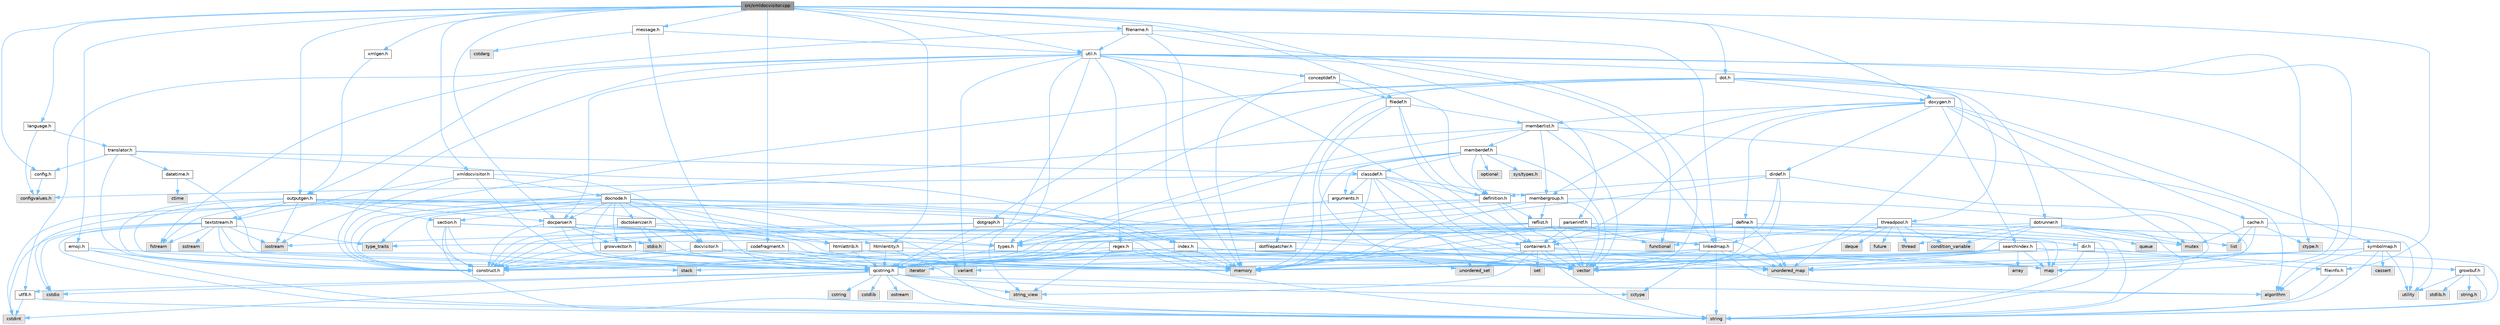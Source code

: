 digraph "src/xmldocvisitor.cpp"
{
 // INTERACTIVE_SVG=YES
 // LATEX_PDF_SIZE
  bgcolor="transparent";
  edge [fontname=Helvetica,fontsize=10,labelfontname=Helvetica,labelfontsize=10];
  node [fontname=Helvetica,fontsize=10,shape=box,height=0.2,width=0.4];
  Node1 [id="Node000001",label="src/xmldocvisitor.cpp",height=0.2,width=0.4,color="gray40", fillcolor="grey60", style="filled", fontcolor="black",tooltip=" "];
  Node1 -> Node2 [id="edge1_Node000001_Node000002",color="steelblue1",style="solid",tooltip=" "];
  Node2 [id="Node000002",label="xmldocvisitor.h",height=0.2,width=0.4,color="grey40", fillcolor="white", style="filled",URL="$df/d2b/xmldocvisitor_8h.html",tooltip=" "];
  Node2 -> Node3 [id="edge2_Node000002_Node000003",color="steelblue1",style="solid",tooltip=" "];
  Node3 [id="Node000003",label="iostream",height=0.2,width=0.4,color="grey60", fillcolor="#E0E0E0", style="filled",tooltip=" "];
  Node2 -> Node4 [id="edge3_Node000002_Node000004",color="steelblue1",style="solid",tooltip=" "];
  Node4 [id="Node000004",label="qcstring.h",height=0.2,width=0.4,color="grey40", fillcolor="white", style="filled",URL="$d7/d5c/qcstring_8h.html",tooltip=" "];
  Node4 -> Node5 [id="edge4_Node000004_Node000005",color="steelblue1",style="solid",tooltip=" "];
  Node5 [id="Node000005",label="string",height=0.2,width=0.4,color="grey60", fillcolor="#E0E0E0", style="filled",tooltip=" "];
  Node4 -> Node6 [id="edge5_Node000004_Node000006",color="steelblue1",style="solid",tooltip=" "];
  Node6 [id="Node000006",label="string_view",height=0.2,width=0.4,color="grey60", fillcolor="#E0E0E0", style="filled",tooltip=" "];
  Node4 -> Node7 [id="edge6_Node000004_Node000007",color="steelblue1",style="solid",tooltip=" "];
  Node7 [id="Node000007",label="algorithm",height=0.2,width=0.4,color="grey60", fillcolor="#E0E0E0", style="filled",tooltip=" "];
  Node4 -> Node8 [id="edge7_Node000004_Node000008",color="steelblue1",style="solid",tooltip=" "];
  Node8 [id="Node000008",label="cctype",height=0.2,width=0.4,color="grey60", fillcolor="#E0E0E0", style="filled",tooltip=" "];
  Node4 -> Node9 [id="edge8_Node000004_Node000009",color="steelblue1",style="solid",tooltip=" "];
  Node9 [id="Node000009",label="cstring",height=0.2,width=0.4,color="grey60", fillcolor="#E0E0E0", style="filled",tooltip=" "];
  Node4 -> Node10 [id="edge9_Node000004_Node000010",color="steelblue1",style="solid",tooltip=" "];
  Node10 [id="Node000010",label="cstdio",height=0.2,width=0.4,color="grey60", fillcolor="#E0E0E0", style="filled",tooltip=" "];
  Node4 -> Node11 [id="edge10_Node000004_Node000011",color="steelblue1",style="solid",tooltip=" "];
  Node11 [id="Node000011",label="cstdlib",height=0.2,width=0.4,color="grey60", fillcolor="#E0E0E0", style="filled",tooltip=" "];
  Node4 -> Node12 [id="edge11_Node000004_Node000012",color="steelblue1",style="solid",tooltip=" "];
  Node12 [id="Node000012",label="cstdint",height=0.2,width=0.4,color="grey60", fillcolor="#E0E0E0", style="filled",tooltip=" "];
  Node4 -> Node13 [id="edge12_Node000004_Node000013",color="steelblue1",style="solid",tooltip=" "];
  Node13 [id="Node000013",label="ostream",height=0.2,width=0.4,color="grey60", fillcolor="#E0E0E0", style="filled",tooltip=" "];
  Node4 -> Node14 [id="edge13_Node000004_Node000014",color="steelblue1",style="solid",tooltip=" "];
  Node14 [id="Node000014",label="utf8.h",height=0.2,width=0.4,color="grey40", fillcolor="white", style="filled",URL="$db/d7c/utf8_8h.html",tooltip="Various UTF8 related helper functions."];
  Node14 -> Node12 [id="edge14_Node000014_Node000012",color="steelblue1",style="solid",tooltip=" "];
  Node14 -> Node5 [id="edge15_Node000014_Node000005",color="steelblue1",style="solid",tooltip=" "];
  Node2 -> Node15 [id="edge16_Node000002_Node000015",color="steelblue1",style="solid",tooltip=" "];
  Node15 [id="Node000015",label="docvisitor.h",height=0.2,width=0.4,color="grey40", fillcolor="white", style="filled",URL="$d2/d3c/docvisitor_8h.html",tooltip=" "];
  Node15 -> Node16 [id="edge17_Node000015_Node000016",color="steelblue1",style="solid",tooltip=" "];
  Node16 [id="Node000016",label="memory",height=0.2,width=0.4,color="grey60", fillcolor="#E0E0E0", style="filled",tooltip=" "];
  Node15 -> Node4 [id="edge18_Node000015_Node000004",color="steelblue1",style="solid",tooltip=" "];
  Node15 -> Node17 [id="edge19_Node000015_Node000017",color="steelblue1",style="solid",tooltip=" "];
  Node17 [id="Node000017",label="construct.h",height=0.2,width=0.4,color="grey40", fillcolor="white", style="filled",URL="$d7/dfc/construct_8h.html",tooltip=" "];
  Node2 -> Node18 [id="edge20_Node000002_Node000018",color="steelblue1",style="solid",tooltip=" "];
  Node18 [id="Node000018",label="docnode.h",height=0.2,width=0.4,color="grey40", fillcolor="white", style="filled",URL="$de/d2b/docnode_8h.html",tooltip=" "];
  Node18 -> Node10 [id="edge21_Node000018_Node000010",color="steelblue1",style="solid",tooltip=" "];
  Node18 -> Node12 [id="edge22_Node000018_Node000012",color="steelblue1",style="solid",tooltip=" "];
  Node18 -> Node19 [id="edge23_Node000018_Node000019",color="steelblue1",style="solid",tooltip=" "];
  Node19 [id="Node000019",label="vector",height=0.2,width=0.4,color="grey60", fillcolor="#E0E0E0", style="filled",tooltip=" "];
  Node18 -> Node16 [id="edge24_Node000018_Node000016",color="steelblue1",style="solid",tooltip=" "];
  Node18 -> Node20 [id="edge25_Node000018_Node000020",color="steelblue1",style="solid",tooltip=" "];
  Node20 [id="Node000020",label="variant",height=0.2,width=0.4,color="grey60", fillcolor="#E0E0E0", style="filled",tooltip=" "];
  Node18 -> Node21 [id="edge26_Node000018_Node000021",color="steelblue1",style="solid",tooltip=" "];
  Node21 [id="Node000021",label="type_traits",height=0.2,width=0.4,color="grey60", fillcolor="#E0E0E0", style="filled",tooltip=" "];
  Node18 -> Node4 [id="edge27_Node000018_Node000004",color="steelblue1",style="solid",tooltip=" "];
  Node18 -> Node15 [id="edge28_Node000018_Node000015",color="steelblue1",style="solid",tooltip=" "];
  Node18 -> Node22 [id="edge29_Node000018_Node000022",color="steelblue1",style="solid",tooltip=" "];
  Node22 [id="Node000022",label="docparser.h",height=0.2,width=0.4,color="grey40", fillcolor="white", style="filled",URL="$de/d9c/docparser_8h.html",tooltip=" "];
  Node22 -> Node23 [id="edge30_Node000022_Node000023",color="steelblue1",style="solid",tooltip=" "];
  Node23 [id="Node000023",label="stdio.h",height=0.2,width=0.4,color="grey60", fillcolor="#E0E0E0", style="filled",tooltip=" "];
  Node22 -> Node16 [id="edge31_Node000022_Node000016",color="steelblue1",style="solid",tooltip=" "];
  Node22 -> Node4 [id="edge32_Node000022_Node000004",color="steelblue1",style="solid",tooltip=" "];
  Node22 -> Node24 [id="edge33_Node000022_Node000024",color="steelblue1",style="solid",tooltip=" "];
  Node24 [id="Node000024",label="growvector.h",height=0.2,width=0.4,color="grey40", fillcolor="white", style="filled",URL="$d7/d50/growvector_8h.html",tooltip=" "];
  Node24 -> Node19 [id="edge34_Node000024_Node000019",color="steelblue1",style="solid",tooltip=" "];
  Node24 -> Node16 [id="edge35_Node000024_Node000016",color="steelblue1",style="solid",tooltip=" "];
  Node24 -> Node25 [id="edge36_Node000024_Node000025",color="steelblue1",style="solid",tooltip=" "];
  Node25 [id="Node000025",label="iterator",height=0.2,width=0.4,color="grey60", fillcolor="#E0E0E0", style="filled",tooltip=" "];
  Node24 -> Node17 [id="edge37_Node000024_Node000017",color="steelblue1",style="solid",tooltip=" "];
  Node22 -> Node17 [id="edge38_Node000022_Node000017",color="steelblue1",style="solid",tooltip=" "];
  Node22 -> Node26 [id="edge39_Node000022_Node000026",color="steelblue1",style="solid",tooltip=" "];
  Node26 [id="Node000026",label="types.h",height=0.2,width=0.4,color="grey40", fillcolor="white", style="filled",URL="$d9/d49/types_8h.html",tooltip="This file contains a number of basic enums and types."];
  Node26 -> Node4 [id="edge40_Node000026_Node000004",color="steelblue1",style="solid",tooltip=" "];
  Node18 -> Node27 [id="edge41_Node000018_Node000027",color="steelblue1",style="solid",tooltip=" "];
  Node27 [id="Node000027",label="htmlattrib.h",height=0.2,width=0.4,color="grey40", fillcolor="white", style="filled",URL="$d0/d73/htmlattrib_8h.html",tooltip=" "];
  Node27 -> Node19 [id="edge42_Node000027_Node000019",color="steelblue1",style="solid",tooltip=" "];
  Node27 -> Node4 [id="edge43_Node000027_Node000004",color="steelblue1",style="solid",tooltip=" "];
  Node18 -> Node28 [id="edge44_Node000018_Node000028",color="steelblue1",style="solid",tooltip=" "];
  Node28 [id="Node000028",label="htmlentity.h",height=0.2,width=0.4,color="grey40", fillcolor="white", style="filled",URL="$db/dc6/htmlentity_8h.html",tooltip=" "];
  Node28 -> Node29 [id="edge45_Node000028_Node000029",color="steelblue1",style="solid",tooltip=" "];
  Node29 [id="Node000029",label="unordered_map",height=0.2,width=0.4,color="grey60", fillcolor="#E0E0E0", style="filled",tooltip=" "];
  Node28 -> Node5 [id="edge46_Node000028_Node000005",color="steelblue1",style="solid",tooltip=" "];
  Node28 -> Node4 [id="edge47_Node000028_Node000004",color="steelblue1",style="solid",tooltip=" "];
  Node28 -> Node17 [id="edge48_Node000028_Node000017",color="steelblue1",style="solid",tooltip=" "];
  Node18 -> Node24 [id="edge49_Node000018_Node000024",color="steelblue1",style="solid",tooltip=" "];
  Node18 -> Node30 [id="edge50_Node000018_Node000030",color="steelblue1",style="solid",tooltip=" "];
  Node30 [id="Node000030",label="section.h",height=0.2,width=0.4,color="grey40", fillcolor="white", style="filled",URL="$d1/d2a/section_8h.html",tooltip=" "];
  Node30 -> Node5 [id="edge51_Node000030_Node000005",color="steelblue1",style="solid",tooltip=" "];
  Node30 -> Node29 [id="edge52_Node000030_Node000029",color="steelblue1",style="solid",tooltip=" "];
  Node30 -> Node4 [id="edge53_Node000030_Node000004",color="steelblue1",style="solid",tooltip=" "];
  Node30 -> Node31 [id="edge54_Node000030_Node000031",color="steelblue1",style="solid",tooltip=" "];
  Node31 [id="Node000031",label="linkedmap.h",height=0.2,width=0.4,color="grey40", fillcolor="white", style="filled",URL="$da/de1/linkedmap_8h.html",tooltip=" "];
  Node31 -> Node29 [id="edge55_Node000031_Node000029",color="steelblue1",style="solid",tooltip=" "];
  Node31 -> Node19 [id="edge56_Node000031_Node000019",color="steelblue1",style="solid",tooltip=" "];
  Node31 -> Node16 [id="edge57_Node000031_Node000016",color="steelblue1",style="solid",tooltip=" "];
  Node31 -> Node5 [id="edge58_Node000031_Node000005",color="steelblue1",style="solid",tooltip=" "];
  Node31 -> Node7 [id="edge59_Node000031_Node000007",color="steelblue1",style="solid",tooltip=" "];
  Node31 -> Node8 [id="edge60_Node000031_Node000008",color="steelblue1",style="solid",tooltip=" "];
  Node31 -> Node4 [id="edge61_Node000031_Node000004",color="steelblue1",style="solid",tooltip=" "];
  Node30 -> Node17 [id="edge62_Node000030_Node000017",color="steelblue1",style="solid",tooltip=" "];
  Node18 -> Node17 [id="edge63_Node000018_Node000017",color="steelblue1",style="solid",tooltip=" "];
  Node18 -> Node32 [id="edge64_Node000018_Node000032",color="steelblue1",style="solid",tooltip=" "];
  Node32 [id="Node000032",label="doctokenizer.h",height=0.2,width=0.4,color="grey40", fillcolor="white", style="filled",URL="$d0/d0c/doctokenizer_8h.html",tooltip=" "];
  Node32 -> Node23 [id="edge65_Node000032_Node000023",color="steelblue1",style="solid",tooltip=" "];
  Node32 -> Node16 [id="edge66_Node000032_Node000016",color="steelblue1",style="solid",tooltip=" "];
  Node32 -> Node27 [id="edge67_Node000032_Node000027",color="steelblue1",style="solid",tooltip=" "];
  Node32 -> Node4 [id="edge68_Node000032_Node000004",color="steelblue1",style="solid",tooltip=" "];
  Node32 -> Node17 [id="edge69_Node000032_Node000017",color="steelblue1",style="solid",tooltip=" "];
  Node2 -> Node33 [id="edge70_Node000002_Node000033",color="steelblue1",style="solid",tooltip=" "];
  Node33 [id="Node000033",label="textstream.h",height=0.2,width=0.4,color="grey40", fillcolor="white", style="filled",URL="$d4/d7d/textstream_8h.html",tooltip=" "];
  Node33 -> Node5 [id="edge71_Node000033_Node000005",color="steelblue1",style="solid",tooltip=" "];
  Node33 -> Node3 [id="edge72_Node000033_Node000003",color="steelblue1",style="solid",tooltip=" "];
  Node33 -> Node34 [id="edge73_Node000033_Node000034",color="steelblue1",style="solid",tooltip=" "];
  Node34 [id="Node000034",label="sstream",height=0.2,width=0.4,color="grey60", fillcolor="#E0E0E0", style="filled",tooltip=" "];
  Node33 -> Node12 [id="edge74_Node000033_Node000012",color="steelblue1",style="solid",tooltip=" "];
  Node33 -> Node10 [id="edge75_Node000033_Node000010",color="steelblue1",style="solid",tooltip=" "];
  Node33 -> Node35 [id="edge76_Node000033_Node000035",color="steelblue1",style="solid",tooltip=" "];
  Node35 [id="Node000035",label="fstream",height=0.2,width=0.4,color="grey60", fillcolor="#E0E0E0", style="filled",tooltip=" "];
  Node33 -> Node21 [id="edge77_Node000033_Node000021",color="steelblue1",style="solid",tooltip=" "];
  Node33 -> Node4 [id="edge78_Node000033_Node000004",color="steelblue1",style="solid",tooltip=" "];
  Node33 -> Node17 [id="edge79_Node000033_Node000017",color="steelblue1",style="solid",tooltip=" "];
  Node1 -> Node22 [id="edge80_Node000001_Node000022",color="steelblue1",style="solid",tooltip=" "];
  Node1 -> Node36 [id="edge81_Node000001_Node000036",color="steelblue1",style="solid",tooltip=" "];
  Node36 [id="Node000036",label="language.h",height=0.2,width=0.4,color="grey40", fillcolor="white", style="filled",URL="$d8/dce/language_8h.html",tooltip=" "];
  Node36 -> Node37 [id="edge82_Node000036_Node000037",color="steelblue1",style="solid",tooltip=" "];
  Node37 [id="Node000037",label="translator.h",height=0.2,width=0.4,color="grey40", fillcolor="white", style="filled",URL="$d9/df1/translator_8h.html",tooltip=" "];
  Node37 -> Node38 [id="edge83_Node000037_Node000038",color="steelblue1",style="solid",tooltip=" "];
  Node38 [id="Node000038",label="classdef.h",height=0.2,width=0.4,color="grey40", fillcolor="white", style="filled",URL="$d1/da6/classdef_8h.html",tooltip=" "];
  Node38 -> Node16 [id="edge84_Node000038_Node000016",color="steelblue1",style="solid",tooltip=" "];
  Node38 -> Node19 [id="edge85_Node000038_Node000019",color="steelblue1",style="solid",tooltip=" "];
  Node38 -> Node39 [id="edge86_Node000038_Node000039",color="steelblue1",style="solid",tooltip=" "];
  Node39 [id="Node000039",label="unordered_set",height=0.2,width=0.4,color="grey60", fillcolor="#E0E0E0", style="filled",tooltip=" "];
  Node38 -> Node40 [id="edge87_Node000038_Node000040",color="steelblue1",style="solid",tooltip=" "];
  Node40 [id="Node000040",label="containers.h",height=0.2,width=0.4,color="grey40", fillcolor="white", style="filled",URL="$d5/d75/containers_8h.html",tooltip=" "];
  Node40 -> Node19 [id="edge88_Node000040_Node000019",color="steelblue1",style="solid",tooltip=" "];
  Node40 -> Node5 [id="edge89_Node000040_Node000005",color="steelblue1",style="solid",tooltip=" "];
  Node40 -> Node6 [id="edge90_Node000040_Node000006",color="steelblue1",style="solid",tooltip=" "];
  Node40 -> Node41 [id="edge91_Node000040_Node000041",color="steelblue1",style="solid",tooltip=" "];
  Node41 [id="Node000041",label="set",height=0.2,width=0.4,color="grey60", fillcolor="#E0E0E0", style="filled",tooltip=" "];
  Node40 -> Node42 [id="edge92_Node000040_Node000042",color="steelblue1",style="solid",tooltip=" "];
  Node42 [id="Node000042",label="map",height=0.2,width=0.4,color="grey60", fillcolor="#E0E0E0", style="filled",tooltip=" "];
  Node40 -> Node39 [id="edge93_Node000040_Node000039",color="steelblue1",style="solid",tooltip=" "];
  Node40 -> Node29 [id="edge94_Node000040_Node000029",color="steelblue1",style="solid",tooltip=" "];
  Node40 -> Node43 [id="edge95_Node000040_Node000043",color="steelblue1",style="solid",tooltip=" "];
  Node43 [id="Node000043",label="stack",height=0.2,width=0.4,color="grey60", fillcolor="#E0E0E0", style="filled",tooltip=" "];
  Node38 -> Node44 [id="edge96_Node000038_Node000044",color="steelblue1",style="solid",tooltip=" "];
  Node44 [id="Node000044",label="definition.h",height=0.2,width=0.4,color="grey40", fillcolor="white", style="filled",URL="$df/da1/definition_8h.html",tooltip=" "];
  Node44 -> Node19 [id="edge97_Node000044_Node000019",color="steelblue1",style="solid",tooltip=" "];
  Node44 -> Node26 [id="edge98_Node000044_Node000026",color="steelblue1",style="solid",tooltip=" "];
  Node44 -> Node45 [id="edge99_Node000044_Node000045",color="steelblue1",style="solid",tooltip=" "];
  Node45 [id="Node000045",label="reflist.h",height=0.2,width=0.4,color="grey40", fillcolor="white", style="filled",URL="$d1/d02/reflist_8h.html",tooltip=" "];
  Node45 -> Node19 [id="edge100_Node000045_Node000019",color="steelblue1",style="solid",tooltip=" "];
  Node45 -> Node29 [id="edge101_Node000045_Node000029",color="steelblue1",style="solid",tooltip=" "];
  Node45 -> Node16 [id="edge102_Node000045_Node000016",color="steelblue1",style="solid",tooltip=" "];
  Node45 -> Node4 [id="edge103_Node000045_Node000004",color="steelblue1",style="solid",tooltip=" "];
  Node45 -> Node31 [id="edge104_Node000045_Node000031",color="steelblue1",style="solid",tooltip=" "];
  Node45 -> Node17 [id="edge105_Node000045_Node000017",color="steelblue1",style="solid",tooltip=" "];
  Node44 -> Node17 [id="edge106_Node000044_Node000017",color="steelblue1",style="solid",tooltip=" "];
  Node38 -> Node46 [id="edge107_Node000038_Node000046",color="steelblue1",style="solid",tooltip=" "];
  Node46 [id="Node000046",label="arguments.h",height=0.2,width=0.4,color="grey40", fillcolor="white", style="filled",URL="$df/d9b/arguments_8h.html",tooltip=" "];
  Node46 -> Node19 [id="edge108_Node000046_Node000019",color="steelblue1",style="solid",tooltip=" "];
  Node46 -> Node4 [id="edge109_Node000046_Node000004",color="steelblue1",style="solid",tooltip=" "];
  Node38 -> Node47 [id="edge110_Node000038_Node000047",color="steelblue1",style="solid",tooltip=" "];
  Node47 [id="Node000047",label="membergroup.h",height=0.2,width=0.4,color="grey40", fillcolor="white", style="filled",URL="$d9/d11/membergroup_8h.html",tooltip=" "];
  Node47 -> Node19 [id="edge111_Node000047_Node000019",color="steelblue1",style="solid",tooltip=" "];
  Node47 -> Node42 [id="edge112_Node000047_Node000042",color="steelblue1",style="solid",tooltip=" "];
  Node47 -> Node16 [id="edge113_Node000047_Node000016",color="steelblue1",style="solid",tooltip=" "];
  Node47 -> Node26 [id="edge114_Node000047_Node000026",color="steelblue1",style="solid",tooltip=" "];
  Node47 -> Node45 [id="edge115_Node000047_Node000045",color="steelblue1",style="solid",tooltip=" "];
  Node38 -> Node48 [id="edge116_Node000038_Node000048",color="steelblue1",style="solid",tooltip=" "];
  Node48 [id="Node000048",label="configvalues.h",height=0.2,width=0.4,color="grey60", fillcolor="#E0E0E0", style="filled",tooltip=" "];
  Node37 -> Node49 [id="edge117_Node000037_Node000049",color="steelblue1",style="solid",tooltip=" "];
  Node49 [id="Node000049",label="config.h",height=0.2,width=0.4,color="grey40", fillcolor="white", style="filled",URL="$db/d16/config_8h.html",tooltip=" "];
  Node49 -> Node48 [id="edge118_Node000049_Node000048",color="steelblue1",style="solid",tooltip=" "];
  Node37 -> Node50 [id="edge119_Node000037_Node000050",color="steelblue1",style="solid",tooltip=" "];
  Node50 [id="Node000050",label="datetime.h",height=0.2,width=0.4,color="grey40", fillcolor="white", style="filled",URL="$de/d1b/datetime_8h.html",tooltip=" "];
  Node50 -> Node51 [id="edge120_Node000050_Node000051",color="steelblue1",style="solid",tooltip=" "];
  Node51 [id="Node000051",label="ctime",height=0.2,width=0.4,color="grey60", fillcolor="#E0E0E0", style="filled",tooltip=" "];
  Node50 -> Node4 [id="edge121_Node000050_Node000004",color="steelblue1",style="solid",tooltip=" "];
  Node37 -> Node52 [id="edge122_Node000037_Node000052",color="steelblue1",style="solid",tooltip=" "];
  Node52 [id="Node000052",label="index.h",height=0.2,width=0.4,color="grey40", fillcolor="white", style="filled",URL="$d1/db5/index_8h.html",tooltip=" "];
  Node52 -> Node16 [id="edge123_Node000052_Node000016",color="steelblue1",style="solid",tooltip=" "];
  Node52 -> Node19 [id="edge124_Node000052_Node000019",color="steelblue1",style="solid",tooltip=" "];
  Node52 -> Node42 [id="edge125_Node000052_Node000042",color="steelblue1",style="solid",tooltip=" "];
  Node52 -> Node4 [id="edge126_Node000052_Node000004",color="steelblue1",style="solid",tooltip=" "];
  Node52 -> Node17 [id="edge127_Node000052_Node000017",color="steelblue1",style="solid",tooltip=" "];
  Node37 -> Node17 [id="edge128_Node000037_Node000017",color="steelblue1",style="solid",tooltip=" "];
  Node36 -> Node48 [id="edge129_Node000036_Node000048",color="steelblue1",style="solid",tooltip=" "];
  Node1 -> Node53 [id="edge130_Node000001_Node000053",color="steelblue1",style="solid",tooltip=" "];
  Node53 [id="Node000053",label="doxygen.h",height=0.2,width=0.4,color="grey40", fillcolor="white", style="filled",URL="$d1/da1/doxygen_8h.html",tooltip=" "];
  Node53 -> Node54 [id="edge131_Node000053_Node000054",color="steelblue1",style="solid",tooltip=" "];
  Node54 [id="Node000054",label="mutex",height=0.2,width=0.4,color="grey60", fillcolor="#E0E0E0", style="filled",tooltip=" "];
  Node53 -> Node40 [id="edge132_Node000053_Node000040",color="steelblue1",style="solid",tooltip=" "];
  Node53 -> Node47 [id="edge133_Node000053_Node000047",color="steelblue1",style="solid",tooltip=" "];
  Node53 -> Node55 [id="edge134_Node000053_Node000055",color="steelblue1",style="solid",tooltip=" "];
  Node55 [id="Node000055",label="dirdef.h",height=0.2,width=0.4,color="grey40", fillcolor="white", style="filled",URL="$d6/d15/dirdef_8h.html",tooltip=" "];
  Node55 -> Node19 [id="edge135_Node000055_Node000019",color="steelblue1",style="solid",tooltip=" "];
  Node55 -> Node42 [id="edge136_Node000055_Node000042",color="steelblue1",style="solid",tooltip=" "];
  Node55 -> Node4 [id="edge137_Node000055_Node000004",color="steelblue1",style="solid",tooltip=" "];
  Node55 -> Node31 [id="edge138_Node000055_Node000031",color="steelblue1",style="solid",tooltip=" "];
  Node55 -> Node44 [id="edge139_Node000055_Node000044",color="steelblue1",style="solid",tooltip=" "];
  Node53 -> Node56 [id="edge140_Node000053_Node000056",color="steelblue1",style="solid",tooltip=" "];
  Node56 [id="Node000056",label="memberlist.h",height=0.2,width=0.4,color="grey40", fillcolor="white", style="filled",URL="$dd/d78/memberlist_8h.html",tooltip=" "];
  Node56 -> Node19 [id="edge141_Node000056_Node000019",color="steelblue1",style="solid",tooltip=" "];
  Node56 -> Node7 [id="edge142_Node000056_Node000007",color="steelblue1",style="solid",tooltip=" "];
  Node56 -> Node57 [id="edge143_Node000056_Node000057",color="steelblue1",style="solid",tooltip=" "];
  Node57 [id="Node000057",label="memberdef.h",height=0.2,width=0.4,color="grey40", fillcolor="white", style="filled",URL="$d4/d46/memberdef_8h.html",tooltip=" "];
  Node57 -> Node19 [id="edge144_Node000057_Node000019",color="steelblue1",style="solid",tooltip=" "];
  Node57 -> Node16 [id="edge145_Node000057_Node000016",color="steelblue1",style="solid",tooltip=" "];
  Node57 -> Node58 [id="edge146_Node000057_Node000058",color="steelblue1",style="solid",tooltip=" "];
  Node58 [id="Node000058",label="optional",height=0.2,width=0.4,color="grey60", fillcolor="#E0E0E0", style="filled",tooltip=" "];
  Node57 -> Node59 [id="edge147_Node000057_Node000059",color="steelblue1",style="solid",tooltip=" "];
  Node59 [id="Node000059",label="sys/types.h",height=0.2,width=0.4,color="grey60", fillcolor="#E0E0E0", style="filled",tooltip=" "];
  Node57 -> Node26 [id="edge148_Node000057_Node000026",color="steelblue1",style="solid",tooltip=" "];
  Node57 -> Node44 [id="edge149_Node000057_Node000044",color="steelblue1",style="solid",tooltip=" "];
  Node57 -> Node46 [id="edge150_Node000057_Node000046",color="steelblue1",style="solid",tooltip=" "];
  Node57 -> Node38 [id="edge151_Node000057_Node000038",color="steelblue1",style="solid",tooltip=" "];
  Node56 -> Node31 [id="edge152_Node000056_Node000031",color="steelblue1",style="solid",tooltip=" "];
  Node56 -> Node26 [id="edge153_Node000056_Node000026",color="steelblue1",style="solid",tooltip=" "];
  Node56 -> Node47 [id="edge154_Node000056_Node000047",color="steelblue1",style="solid",tooltip=" "];
  Node56 -> Node17 [id="edge155_Node000056_Node000017",color="steelblue1",style="solid",tooltip=" "];
  Node53 -> Node60 [id="edge156_Node000053_Node000060",color="steelblue1",style="solid",tooltip=" "];
  Node60 [id="Node000060",label="define.h",height=0.2,width=0.4,color="grey40", fillcolor="white", style="filled",URL="$df/d67/define_8h.html",tooltip=" "];
  Node60 -> Node19 [id="edge157_Node000060_Node000019",color="steelblue1",style="solid",tooltip=" "];
  Node60 -> Node16 [id="edge158_Node000060_Node000016",color="steelblue1",style="solid",tooltip=" "];
  Node60 -> Node5 [id="edge159_Node000060_Node000005",color="steelblue1",style="solid",tooltip=" "];
  Node60 -> Node29 [id="edge160_Node000060_Node000029",color="steelblue1",style="solid",tooltip=" "];
  Node60 -> Node4 [id="edge161_Node000060_Node000004",color="steelblue1",style="solid",tooltip=" "];
  Node60 -> Node40 [id="edge162_Node000060_Node000040",color="steelblue1",style="solid",tooltip=" "];
  Node53 -> Node61 [id="edge163_Node000053_Node000061",color="steelblue1",style="solid",tooltip=" "];
  Node61 [id="Node000061",label="cache.h",height=0.2,width=0.4,color="grey40", fillcolor="white", style="filled",URL="$d3/d26/cache_8h.html",tooltip=" "];
  Node61 -> Node62 [id="edge164_Node000061_Node000062",color="steelblue1",style="solid",tooltip=" "];
  Node62 [id="Node000062",label="list",height=0.2,width=0.4,color="grey60", fillcolor="#E0E0E0", style="filled",tooltip=" "];
  Node61 -> Node29 [id="edge165_Node000061_Node000029",color="steelblue1",style="solid",tooltip=" "];
  Node61 -> Node54 [id="edge166_Node000061_Node000054",color="steelblue1",style="solid",tooltip=" "];
  Node61 -> Node63 [id="edge167_Node000061_Node000063",color="steelblue1",style="solid",tooltip=" "];
  Node63 [id="Node000063",label="utility",height=0.2,width=0.4,color="grey60", fillcolor="#E0E0E0", style="filled",tooltip=" "];
  Node61 -> Node64 [id="edge168_Node000061_Node000064",color="steelblue1",style="solid",tooltip=" "];
  Node64 [id="Node000064",label="ctype.h",height=0.2,width=0.4,color="grey60", fillcolor="#E0E0E0", style="filled",tooltip=" "];
  Node53 -> Node65 [id="edge169_Node000053_Node000065",color="steelblue1",style="solid",tooltip=" "];
  Node65 [id="Node000065",label="symbolmap.h",height=0.2,width=0.4,color="grey40", fillcolor="white", style="filled",URL="$d7/ddd/symbolmap_8h.html",tooltip=" "];
  Node65 -> Node7 [id="edge170_Node000065_Node000007",color="steelblue1",style="solid",tooltip=" "];
  Node65 -> Node29 [id="edge171_Node000065_Node000029",color="steelblue1",style="solid",tooltip=" "];
  Node65 -> Node19 [id="edge172_Node000065_Node000019",color="steelblue1",style="solid",tooltip=" "];
  Node65 -> Node5 [id="edge173_Node000065_Node000005",color="steelblue1",style="solid",tooltip=" "];
  Node65 -> Node63 [id="edge174_Node000065_Node000063",color="steelblue1",style="solid",tooltip=" "];
  Node65 -> Node66 [id="edge175_Node000065_Node000066",color="steelblue1",style="solid",tooltip=" "];
  Node66 [id="Node000066",label="cassert",height=0.2,width=0.4,color="grey60", fillcolor="#E0E0E0", style="filled",tooltip=" "];
  Node53 -> Node67 [id="edge176_Node000053_Node000067",color="steelblue1",style="solid",tooltip=" "];
  Node67 [id="Node000067",label="searchindex.h",height=0.2,width=0.4,color="grey40", fillcolor="white", style="filled",URL="$de/d07/searchindex_8h.html",tooltip="Web server based search engine."];
  Node67 -> Node16 [id="edge177_Node000067_Node000016",color="steelblue1",style="solid",tooltip=" "];
  Node67 -> Node19 [id="edge178_Node000067_Node000019",color="steelblue1",style="solid",tooltip=" "];
  Node67 -> Node42 [id="edge179_Node000067_Node000042",color="steelblue1",style="solid",tooltip=" "];
  Node67 -> Node29 [id="edge180_Node000067_Node000029",color="steelblue1",style="solid",tooltip=" "];
  Node67 -> Node5 [id="edge181_Node000067_Node000005",color="steelblue1",style="solid",tooltip=" "];
  Node67 -> Node68 [id="edge182_Node000067_Node000068",color="steelblue1",style="solid",tooltip=" "];
  Node68 [id="Node000068",label="array",height=0.2,width=0.4,color="grey60", fillcolor="#E0E0E0", style="filled",tooltip=" "];
  Node67 -> Node20 [id="edge183_Node000067_Node000020",color="steelblue1",style="solid",tooltip=" "];
  Node67 -> Node4 [id="edge184_Node000067_Node000004",color="steelblue1",style="solid",tooltip=" "];
  Node67 -> Node69 [id="edge185_Node000067_Node000069",color="steelblue1",style="solid",tooltip=" "];
  Node69 [id="Node000069",label="growbuf.h",height=0.2,width=0.4,color="grey40", fillcolor="white", style="filled",URL="$dd/d72/growbuf_8h.html",tooltip=" "];
  Node69 -> Node63 [id="edge186_Node000069_Node000063",color="steelblue1",style="solid",tooltip=" "];
  Node69 -> Node70 [id="edge187_Node000069_Node000070",color="steelblue1",style="solid",tooltip=" "];
  Node70 [id="Node000070",label="stdlib.h",height=0.2,width=0.4,color="grey60", fillcolor="#E0E0E0", style="filled",tooltip=" "];
  Node69 -> Node71 [id="edge188_Node000069_Node000071",color="steelblue1",style="solid",tooltip=" "];
  Node71 [id="Node000071",label="string.h",height=0.2,width=0.4,color="grey60", fillcolor="#E0E0E0", style="filled",tooltip=" "];
  Node69 -> Node5 [id="edge189_Node000069_Node000005",color="steelblue1",style="solid",tooltip=" "];
  Node1 -> Node72 [id="edge190_Node000001_Node000072",color="steelblue1",style="solid",tooltip=" "];
  Node72 [id="Node000072",label="outputgen.h",height=0.2,width=0.4,color="grey40", fillcolor="white", style="filled",URL="$df/d06/outputgen_8h.html",tooltip=" "];
  Node72 -> Node16 [id="edge191_Node000072_Node000016",color="steelblue1",style="solid",tooltip=" "];
  Node72 -> Node43 [id="edge192_Node000072_Node000043",color="steelblue1",style="solid",tooltip=" "];
  Node72 -> Node3 [id="edge193_Node000072_Node000003",color="steelblue1",style="solid",tooltip=" "];
  Node72 -> Node35 [id="edge194_Node000072_Node000035",color="steelblue1",style="solid",tooltip=" "];
  Node72 -> Node26 [id="edge195_Node000072_Node000026",color="steelblue1",style="solid",tooltip=" "];
  Node72 -> Node52 [id="edge196_Node000072_Node000052",color="steelblue1",style="solid",tooltip=" "];
  Node72 -> Node30 [id="edge197_Node000072_Node000030",color="steelblue1",style="solid",tooltip=" "];
  Node72 -> Node33 [id="edge198_Node000072_Node000033",color="steelblue1",style="solid",tooltip=" "];
  Node72 -> Node22 [id="edge199_Node000072_Node000022",color="steelblue1",style="solid",tooltip=" "];
  Node72 -> Node17 [id="edge200_Node000072_Node000017",color="steelblue1",style="solid",tooltip=" "];
  Node1 -> Node73 [id="edge201_Node000001_Node000073",color="steelblue1",style="solid",tooltip=" "];
  Node73 [id="Node000073",label="xmlgen.h",height=0.2,width=0.4,color="grey40", fillcolor="white", style="filled",URL="$d9/d67/xmlgen_8h.html",tooltip=" "];
  Node73 -> Node72 [id="edge202_Node000073_Node000072",color="steelblue1",style="solid",tooltip=" "];
  Node1 -> Node74 [id="edge203_Node000001_Node000074",color="steelblue1",style="solid",tooltip=" "];
  Node74 [id="Node000074",label="dot.h",height=0.2,width=0.4,color="grey40", fillcolor="white", style="filled",URL="$d6/d4a/dot_8h.html",tooltip=" "];
  Node74 -> Node42 [id="edge204_Node000074_Node000042",color="steelblue1",style="solid",tooltip=" "];
  Node74 -> Node75 [id="edge205_Node000074_Node000075",color="steelblue1",style="solid",tooltip=" "];
  Node75 [id="Node000075",label="threadpool.h",height=0.2,width=0.4,color="grey40", fillcolor="white", style="filled",URL="$d3/d40/threadpool_8h.html",tooltip=" "];
  Node75 -> Node76 [id="edge206_Node000075_Node000076",color="steelblue1",style="solid",tooltip=" "];
  Node76 [id="Node000076",label="condition_variable",height=0.2,width=0.4,color="grey60", fillcolor="#E0E0E0", style="filled",tooltip=" "];
  Node75 -> Node77 [id="edge207_Node000075_Node000077",color="steelblue1",style="solid",tooltip=" "];
  Node77 [id="Node000077",label="deque",height=0.2,width=0.4,color="grey60", fillcolor="#E0E0E0", style="filled",tooltip=" "];
  Node75 -> Node78 [id="edge208_Node000075_Node000078",color="steelblue1",style="solid",tooltip=" "];
  Node78 [id="Node000078",label="functional",height=0.2,width=0.4,color="grey60", fillcolor="#E0E0E0", style="filled",tooltip=" "];
  Node75 -> Node79 [id="edge209_Node000075_Node000079",color="steelblue1",style="solid",tooltip=" "];
  Node79 [id="Node000079",label="future",height=0.2,width=0.4,color="grey60", fillcolor="#E0E0E0", style="filled",tooltip=" "];
  Node75 -> Node54 [id="edge210_Node000075_Node000054",color="steelblue1",style="solid",tooltip=" "];
  Node75 -> Node80 [id="edge211_Node000075_Node000080",color="steelblue1",style="solid",tooltip=" "];
  Node80 [id="Node000080",label="thread",height=0.2,width=0.4,color="grey60", fillcolor="#E0E0E0", style="filled",tooltip=" "];
  Node75 -> Node21 [id="edge212_Node000075_Node000021",color="steelblue1",style="solid",tooltip=" "];
  Node75 -> Node63 [id="edge213_Node000075_Node000063",color="steelblue1",style="solid",tooltip=" "];
  Node75 -> Node19 [id="edge214_Node000075_Node000019",color="steelblue1",style="solid",tooltip=" "];
  Node74 -> Node4 [id="edge215_Node000074_Node000004",color="steelblue1",style="solid",tooltip=" "];
  Node74 -> Node81 [id="edge216_Node000074_Node000081",color="steelblue1",style="solid",tooltip=" "];
  Node81 [id="Node000081",label="dotgraph.h",height=0.2,width=0.4,color="grey40", fillcolor="white", style="filled",URL="$d0/daa/dotgraph_8h.html",tooltip=" "];
  Node81 -> Node3 [id="edge217_Node000081_Node000003",color="steelblue1",style="solid",tooltip=" "];
  Node81 -> Node42 [id="edge218_Node000081_Node000042",color="steelblue1",style="solid",tooltip=" "];
  Node81 -> Node4 [id="edge219_Node000081_Node000004",color="steelblue1",style="solid",tooltip=" "];
  Node81 -> Node82 [id="edge220_Node000081_Node000082",color="steelblue1",style="solid",tooltip=" "];
  Node82 [id="Node000082",label="dir.h",height=0.2,width=0.4,color="grey40", fillcolor="white", style="filled",URL="$df/d9c/dir_8h.html",tooltip=" "];
  Node82 -> Node5 [id="edge221_Node000082_Node000005",color="steelblue1",style="solid",tooltip=" "];
  Node82 -> Node16 [id="edge222_Node000082_Node000016",color="steelblue1",style="solid",tooltip=" "];
  Node82 -> Node83 [id="edge223_Node000082_Node000083",color="steelblue1",style="solid",tooltip=" "];
  Node83 [id="Node000083",label="fileinfo.h",height=0.2,width=0.4,color="grey40", fillcolor="white", style="filled",URL="$df/d45/fileinfo_8h.html",tooltip=" "];
  Node83 -> Node5 [id="edge224_Node000083_Node000005",color="steelblue1",style="solid",tooltip=" "];
  Node81 -> Node17 [id="edge225_Node000081_Node000017",color="steelblue1",style="solid",tooltip=" "];
  Node74 -> Node84 [id="edge226_Node000074_Node000084",color="steelblue1",style="solid",tooltip=" "];
  Node84 [id="Node000084",label="dotfilepatcher.h",height=0.2,width=0.4,color="grey40", fillcolor="white", style="filled",URL="$d3/d38/dotfilepatcher_8h.html",tooltip=" "];
  Node84 -> Node19 [id="edge227_Node000084_Node000019",color="steelblue1",style="solid",tooltip=" "];
  Node84 -> Node4 [id="edge228_Node000084_Node000004",color="steelblue1",style="solid",tooltip=" "];
  Node74 -> Node85 [id="edge229_Node000074_Node000085",color="steelblue1",style="solid",tooltip=" "];
  Node85 [id="Node000085",label="dotrunner.h",height=0.2,width=0.4,color="grey40", fillcolor="white", style="filled",URL="$d2/dd1/dotrunner_8h.html",tooltip=" "];
  Node85 -> Node5 [id="edge230_Node000085_Node000005",color="steelblue1",style="solid",tooltip=" "];
  Node85 -> Node80 [id="edge231_Node000085_Node000080",color="steelblue1",style="solid",tooltip=" "];
  Node85 -> Node62 [id="edge232_Node000085_Node000062",color="steelblue1",style="solid",tooltip=" "];
  Node85 -> Node86 [id="edge233_Node000085_Node000086",color="steelblue1",style="solid",tooltip=" "];
  Node86 [id="Node000086",label="queue",height=0.2,width=0.4,color="grey60", fillcolor="#E0E0E0", style="filled",tooltip=" "];
  Node85 -> Node54 [id="edge234_Node000085_Node000054",color="steelblue1",style="solid",tooltip=" "];
  Node85 -> Node76 [id="edge235_Node000085_Node000076",color="steelblue1",style="solid",tooltip=" "];
  Node85 -> Node16 [id="edge236_Node000085_Node000016",color="steelblue1",style="solid",tooltip=" "];
  Node85 -> Node4 [id="edge237_Node000085_Node000004",color="steelblue1",style="solid",tooltip=" "];
  Node74 -> Node53 [id="edge238_Node000074_Node000053",color="steelblue1",style="solid",tooltip=" "];
  Node74 -> Node17 [id="edge239_Node000074_Node000017",color="steelblue1",style="solid",tooltip=" "];
  Node1 -> Node87 [id="edge240_Node000001_Node000087",color="steelblue1",style="solid",tooltip=" "];
  Node87 [id="Node000087",label="message.h",height=0.2,width=0.4,color="grey40", fillcolor="white", style="filled",URL="$d2/d0d/message_8h.html",tooltip=" "];
  Node87 -> Node88 [id="edge241_Node000087_Node000088",color="steelblue1",style="solid",tooltip=" "];
  Node88 [id="Node000088",label="cstdarg",height=0.2,width=0.4,color="grey60", fillcolor="#E0E0E0", style="filled",tooltip=" "];
  Node87 -> Node4 [id="edge242_Node000087_Node000004",color="steelblue1",style="solid",tooltip=" "];
  Node87 -> Node89 [id="edge243_Node000087_Node000089",color="steelblue1",style="solid",tooltip=" "];
  Node89 [id="Node000089",label="util.h",height=0.2,width=0.4,color="grey40", fillcolor="white", style="filled",URL="$d8/d3c/util_8h.html",tooltip="A bunch of utility functions."];
  Node89 -> Node16 [id="edge244_Node000089_Node000016",color="steelblue1",style="solid",tooltip=" "];
  Node89 -> Node29 [id="edge245_Node000089_Node000029",color="steelblue1",style="solid",tooltip=" "];
  Node89 -> Node7 [id="edge246_Node000089_Node000007",color="steelblue1",style="solid",tooltip=" "];
  Node89 -> Node78 [id="edge247_Node000089_Node000078",color="steelblue1",style="solid",tooltip=" "];
  Node89 -> Node35 [id="edge248_Node000089_Node000035",color="steelblue1",style="solid",tooltip=" "];
  Node89 -> Node20 [id="edge249_Node000089_Node000020",color="steelblue1",style="solid",tooltip=" "];
  Node89 -> Node6 [id="edge250_Node000089_Node000006",color="steelblue1",style="solid",tooltip=" "];
  Node89 -> Node64 [id="edge251_Node000089_Node000064",color="steelblue1",style="solid",tooltip=" "];
  Node89 -> Node26 [id="edge252_Node000089_Node000026",color="steelblue1",style="solid",tooltip=" "];
  Node89 -> Node22 [id="edge253_Node000089_Node000022",color="steelblue1",style="solid",tooltip=" "];
  Node89 -> Node40 [id="edge254_Node000089_Node000040",color="steelblue1",style="solid",tooltip=" "];
  Node89 -> Node72 [id="edge255_Node000089_Node000072",color="steelblue1",style="solid",tooltip=" "];
  Node89 -> Node90 [id="edge256_Node000089_Node000090",color="steelblue1",style="solid",tooltip=" "];
  Node90 [id="Node000090",label="regex.h",height=0.2,width=0.4,color="grey40", fillcolor="white", style="filled",URL="$d1/d21/regex_8h.html",tooltip=" "];
  Node90 -> Node16 [id="edge257_Node000090_Node000016",color="steelblue1",style="solid",tooltip=" "];
  Node90 -> Node5 [id="edge258_Node000090_Node000005",color="steelblue1",style="solid",tooltip=" "];
  Node90 -> Node6 [id="edge259_Node000090_Node000006",color="steelblue1",style="solid",tooltip=" "];
  Node90 -> Node19 [id="edge260_Node000090_Node000019",color="steelblue1",style="solid",tooltip=" "];
  Node90 -> Node25 [id="edge261_Node000090_Node000025",color="steelblue1",style="solid",tooltip=" "];
  Node90 -> Node17 [id="edge262_Node000090_Node000017",color="steelblue1",style="solid",tooltip=" "];
  Node89 -> Node91 [id="edge263_Node000089_Node000091",color="steelblue1",style="solid",tooltip=" "];
  Node91 [id="Node000091",label="conceptdef.h",height=0.2,width=0.4,color="grey40", fillcolor="white", style="filled",URL="$da/df1/conceptdef_8h.html",tooltip=" "];
  Node91 -> Node16 [id="edge264_Node000091_Node000016",color="steelblue1",style="solid",tooltip=" "];
  Node91 -> Node44 [id="edge265_Node000091_Node000044",color="steelblue1",style="solid",tooltip=" "];
  Node91 -> Node92 [id="edge266_Node000091_Node000092",color="steelblue1",style="solid",tooltip=" "];
  Node92 [id="Node000092",label="filedef.h",height=0.2,width=0.4,color="grey40", fillcolor="white", style="filled",URL="$d4/d3a/filedef_8h.html",tooltip=" "];
  Node92 -> Node16 [id="edge267_Node000092_Node000016",color="steelblue1",style="solid",tooltip=" "];
  Node92 -> Node39 [id="edge268_Node000092_Node000039",color="steelblue1",style="solid",tooltip=" "];
  Node92 -> Node44 [id="edge269_Node000092_Node000044",color="steelblue1",style="solid",tooltip=" "];
  Node92 -> Node56 [id="edge270_Node000092_Node000056",color="steelblue1",style="solid",tooltip=" "];
  Node92 -> Node40 [id="edge271_Node000092_Node000040",color="steelblue1",style="solid",tooltip=" "];
  Node89 -> Node17 [id="edge272_Node000089_Node000017",color="steelblue1",style="solid",tooltip=" "];
  Node1 -> Node89 [id="edge273_Node000001_Node000089",color="steelblue1",style="solid",tooltip=" "];
  Node1 -> Node93 [id="edge274_Node000001_Node000093",color="steelblue1",style="solid",tooltip=" "];
  Node93 [id="Node000093",label="parserintf.h",height=0.2,width=0.4,color="grey40", fillcolor="white", style="filled",URL="$da/d55/parserintf_8h.html",tooltip=" "];
  Node93 -> Node78 [id="edge275_Node000093_Node000078",color="steelblue1",style="solid",tooltip=" "];
  Node93 -> Node16 [id="edge276_Node000093_Node000016",color="steelblue1",style="solid",tooltip=" "];
  Node93 -> Node42 [id="edge277_Node000093_Node000042",color="steelblue1",style="solid",tooltip=" "];
  Node93 -> Node5 [id="edge278_Node000093_Node000005",color="steelblue1",style="solid",tooltip=" "];
  Node93 -> Node26 [id="edge279_Node000093_Node000026",color="steelblue1",style="solid",tooltip=" "];
  Node93 -> Node40 [id="edge280_Node000093_Node000040",color="steelblue1",style="solid",tooltip=" "];
  Node93 -> Node17 [id="edge281_Node000093_Node000017",color="steelblue1",style="solid",tooltip=" "];
  Node1 -> Node94 [id="edge282_Node000001_Node000094",color="steelblue1",style="solid",tooltip=" "];
  Node94 [id="Node000094",label="filename.h",height=0.2,width=0.4,color="grey40", fillcolor="white", style="filled",URL="$dc/dd6/filename_8h.html",tooltip=" "];
  Node94 -> Node16 [id="edge283_Node000094_Node000016",color="steelblue1",style="solid",tooltip=" "];
  Node94 -> Node19 [id="edge284_Node000094_Node000019",color="steelblue1",style="solid",tooltip=" "];
  Node94 -> Node31 [id="edge285_Node000094_Node000031",color="steelblue1",style="solid",tooltip=" "];
  Node94 -> Node14 [id="edge286_Node000094_Node000014",color="steelblue1",style="solid",tooltip=" "];
  Node94 -> Node89 [id="edge287_Node000094_Node000089",color="steelblue1",style="solid",tooltip=" "];
  Node1 -> Node49 [id="edge288_Node000001_Node000049",color="steelblue1",style="solid",tooltip=" "];
  Node1 -> Node28 [id="edge289_Node000001_Node000028",color="steelblue1",style="solid",tooltip=" "];
  Node1 -> Node95 [id="edge290_Node000001_Node000095",color="steelblue1",style="solid",tooltip=" "];
  Node95 [id="Node000095",label="emoji.h",height=0.2,width=0.4,color="grey40", fillcolor="white", style="filled",URL="$d6/dd3/emoji_8h.html",tooltip=" "];
  Node95 -> Node42 [id="edge291_Node000095_Node000042",color="steelblue1",style="solid",tooltip=" "];
  Node95 -> Node5 [id="edge292_Node000095_Node000005",color="steelblue1",style="solid",tooltip=" "];
  Node95 -> Node17 [id="edge293_Node000095_Node000017",color="steelblue1",style="solid",tooltip=" "];
  Node1 -> Node92 [id="edge294_Node000001_Node000092",color="steelblue1",style="solid",tooltip=" "];
  Node1 -> Node83 [id="edge295_Node000001_Node000083",color="steelblue1",style="solid",tooltip=" "];
  Node1 -> Node96 [id="edge296_Node000001_Node000096",color="steelblue1",style="solid",tooltip=" "];
  Node96 [id="Node000096",label="codefragment.h",height=0.2,width=0.4,color="grey40", fillcolor="white", style="filled",URL="$d6/d3e/codefragment_8h.html",tooltip=" "];
  Node96 -> Node16 [id="edge297_Node000096_Node000016",color="steelblue1",style="solid",tooltip=" "];
  Node96 -> Node4 [id="edge298_Node000096_Node000004",color="steelblue1",style="solid",tooltip=" "];
  Node96 -> Node17 [id="edge299_Node000096_Node000017",color="steelblue1",style="solid",tooltip=" "];
}
